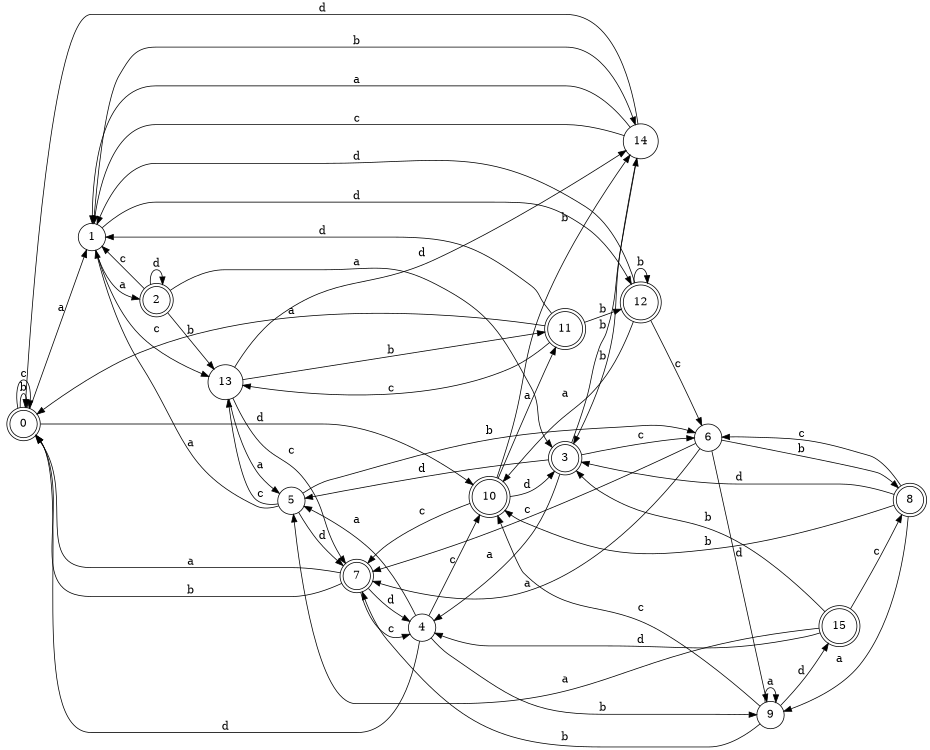 digraph n13_3 {
__start0 [label="" shape="none"];

rankdir=LR;
size="8,5";

s0 [style="rounded,filled", color="black", fillcolor="white" shape="doublecircle", label="0"];
s1 [style="filled", color="black", fillcolor="white" shape="circle", label="1"];
s2 [style="rounded,filled", color="black", fillcolor="white" shape="doublecircle", label="2"];
s3 [style="rounded,filled", color="black", fillcolor="white" shape="doublecircle", label="3"];
s4 [style="filled", color="black", fillcolor="white" shape="circle", label="4"];
s5 [style="filled", color="black", fillcolor="white" shape="circle", label="5"];
s6 [style="filled", color="black", fillcolor="white" shape="circle", label="6"];
s7 [style="rounded,filled", color="black", fillcolor="white" shape="doublecircle", label="7"];
s8 [style="rounded,filled", color="black", fillcolor="white" shape="doublecircle", label="8"];
s9 [style="filled", color="black", fillcolor="white" shape="circle", label="9"];
s10 [style="rounded,filled", color="black", fillcolor="white" shape="doublecircle", label="10"];
s11 [style="rounded,filled", color="black", fillcolor="white" shape="doublecircle", label="11"];
s12 [style="rounded,filled", color="black", fillcolor="white" shape="doublecircle", label="12"];
s13 [style="filled", color="black", fillcolor="white" shape="circle", label="13"];
s14 [style="filled", color="black", fillcolor="white" shape="circle", label="14"];
s15 [style="rounded,filled", color="black", fillcolor="white" shape="doublecircle", label="15"];
s0 -> s1 [label="a"];
s0 -> s0 [label="b"];
s0 -> s0 [label="c"];
s0 -> s10 [label="d"];
s1 -> s2 [label="a"];
s1 -> s14 [label="b"];
s1 -> s13 [label="c"];
s1 -> s12 [label="d"];
s2 -> s3 [label="a"];
s2 -> s13 [label="b"];
s2 -> s1 [label="c"];
s2 -> s2 [label="d"];
s3 -> s4 [label="a"];
s3 -> s14 [label="b"];
s3 -> s6 [label="c"];
s3 -> s5 [label="d"];
s4 -> s5 [label="a"];
s4 -> s9 [label="b"];
s4 -> s10 [label="c"];
s4 -> s0 [label="d"];
s5 -> s1 [label="a"];
s5 -> s6 [label="b"];
s5 -> s13 [label="c"];
s5 -> s7 [label="d"];
s6 -> s7 [label="a"];
s6 -> s8 [label="b"];
s6 -> s7 [label="c"];
s6 -> s9 [label="d"];
s7 -> s0 [label="a"];
s7 -> s0 [label="b"];
s7 -> s4 [label="c"];
s7 -> s4 [label="d"];
s8 -> s9 [label="a"];
s8 -> s10 [label="b"];
s8 -> s6 [label="c"];
s8 -> s3 [label="d"];
s9 -> s9 [label="a"];
s9 -> s7 [label="b"];
s9 -> s10 [label="c"];
s9 -> s15 [label="d"];
s10 -> s11 [label="a"];
s10 -> s14 [label="b"];
s10 -> s7 [label="c"];
s10 -> s3 [label="d"];
s11 -> s0 [label="a"];
s11 -> s12 [label="b"];
s11 -> s13 [label="c"];
s11 -> s1 [label="d"];
s12 -> s10 [label="a"];
s12 -> s12 [label="b"];
s12 -> s6 [label="c"];
s12 -> s1 [label="d"];
s13 -> s5 [label="a"];
s13 -> s11 [label="b"];
s13 -> s7 [label="c"];
s13 -> s14 [label="d"];
s14 -> s1 [label="a"];
s14 -> s3 [label="b"];
s14 -> s1 [label="c"];
s14 -> s0 [label="d"];
s15 -> s5 [label="a"];
s15 -> s3 [label="b"];
s15 -> s8 [label="c"];
s15 -> s4 [label="d"];

}